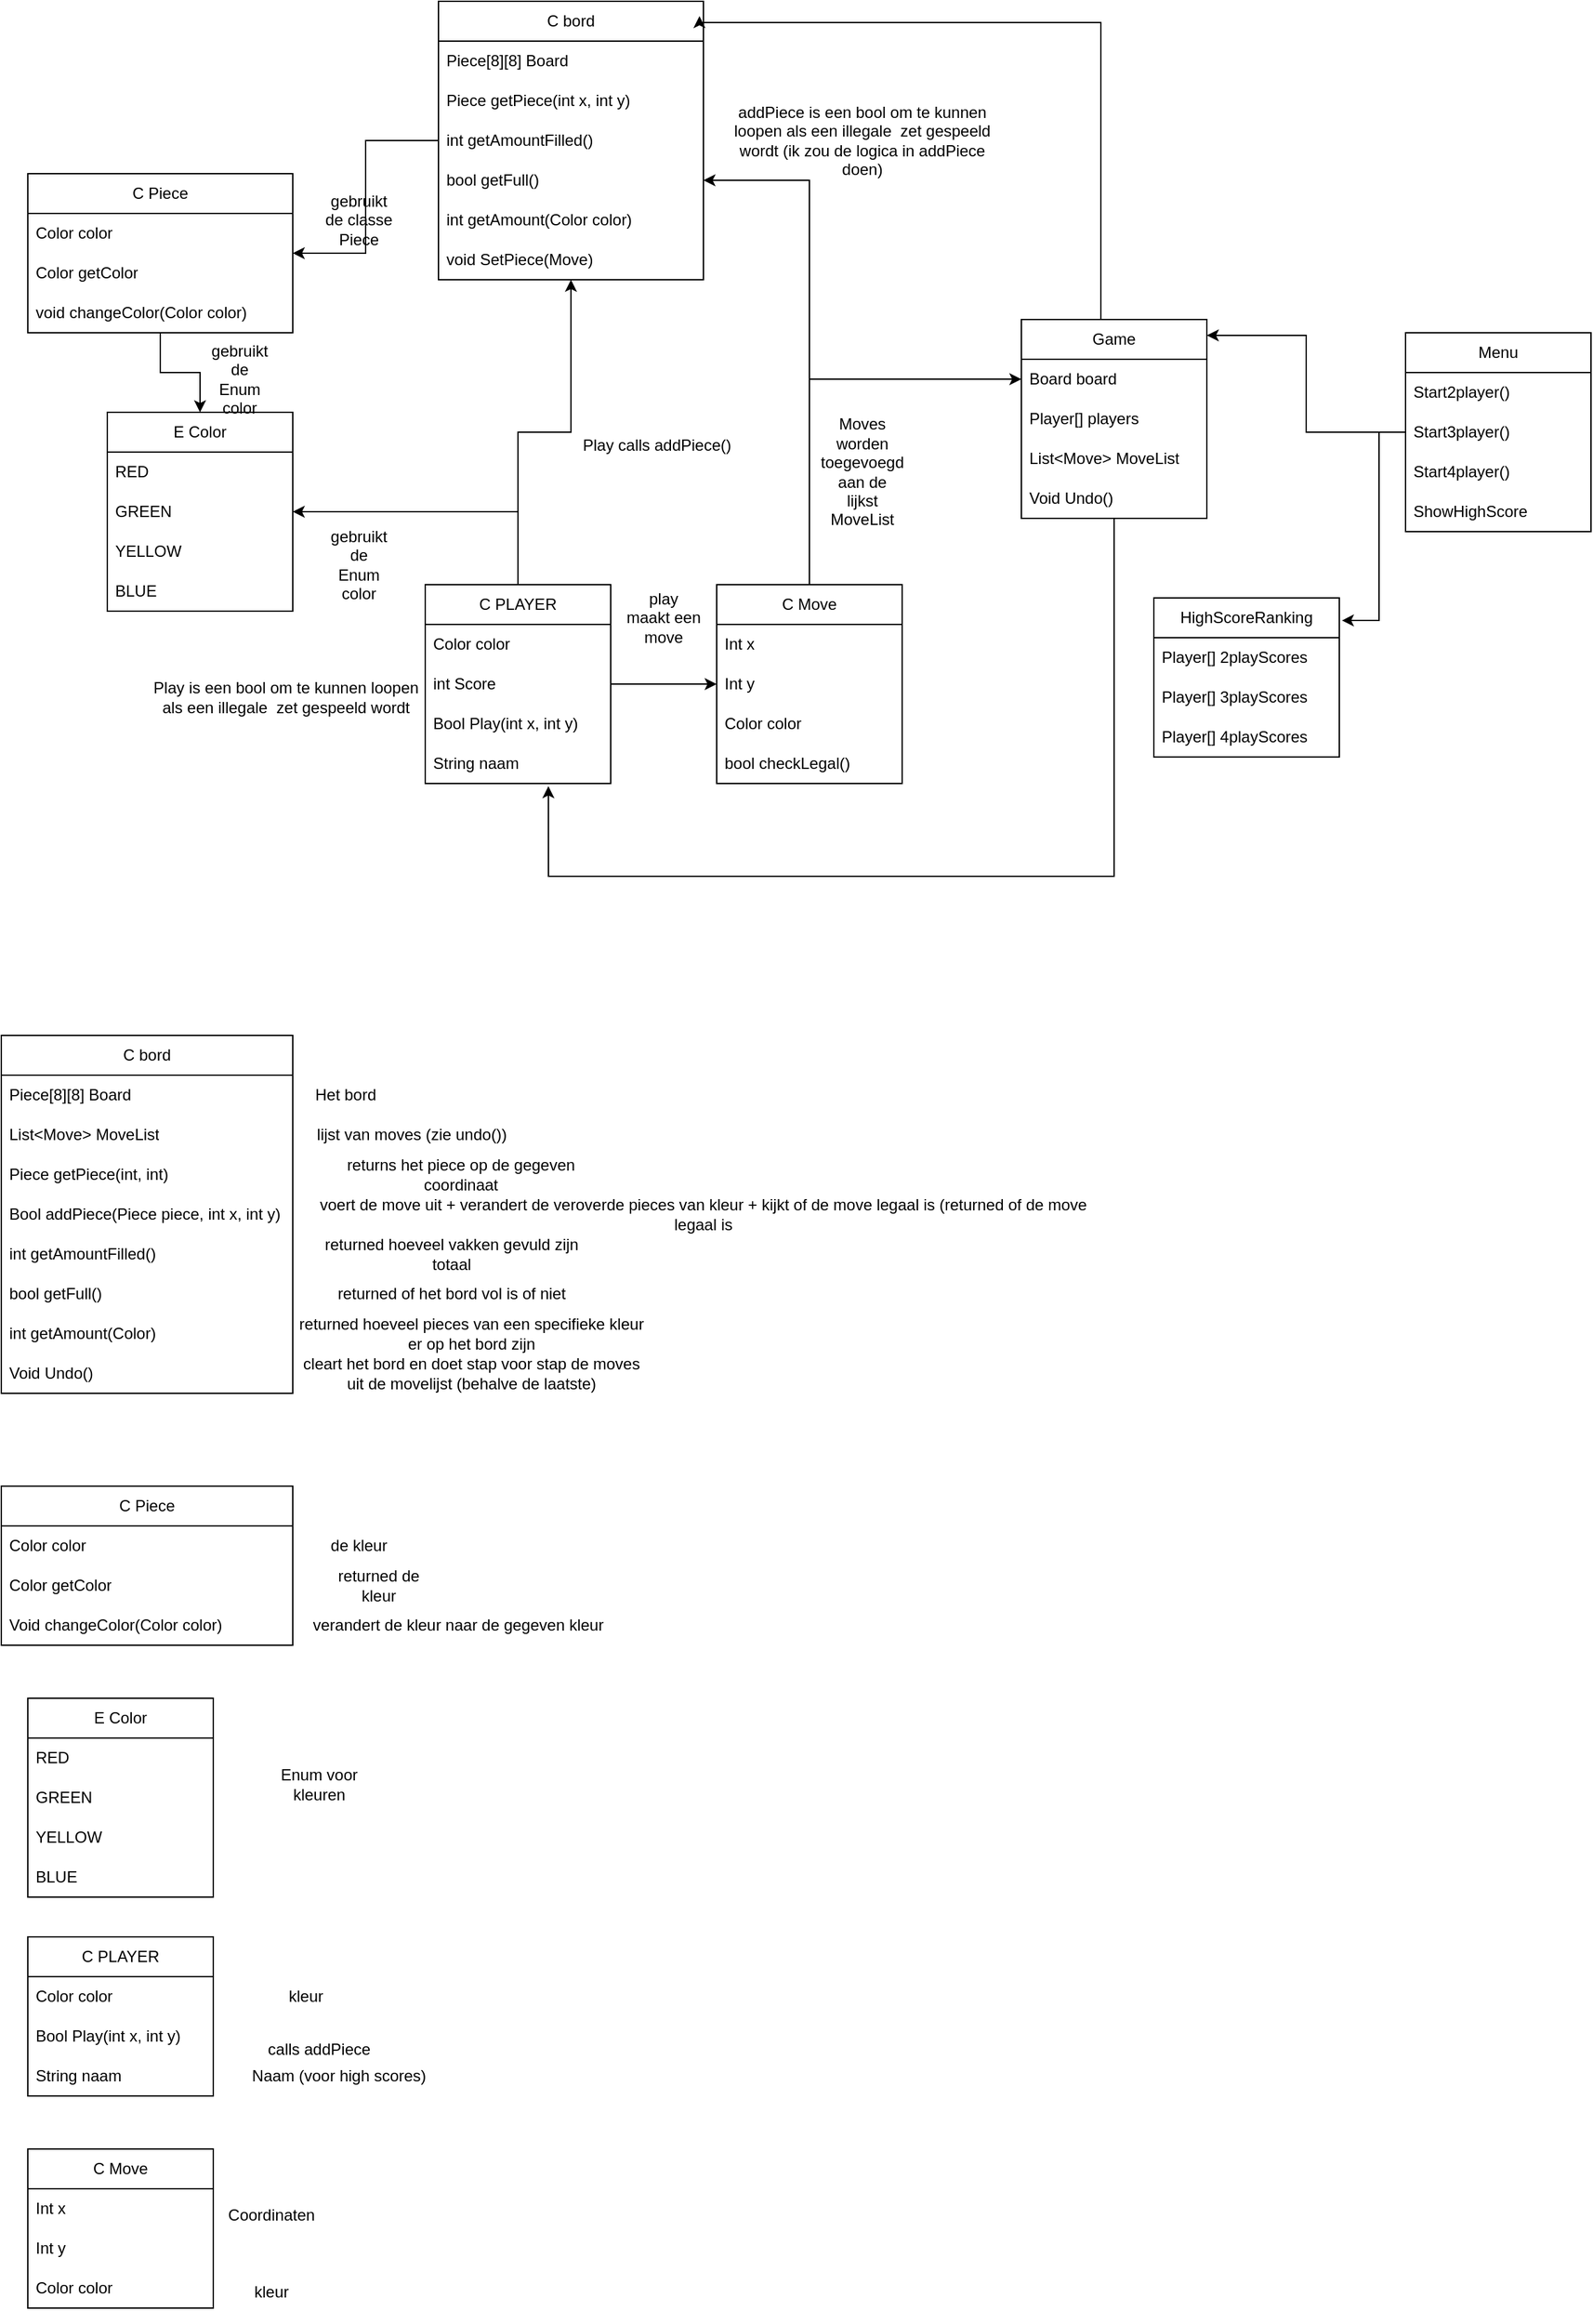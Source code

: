 <mxfile version="25.0.1">
  <diagram name="Pagina-1" id="bmRbm5KisbISFDYyVt0u">
    <mxGraphModel dx="1050" dy="626" grid="1" gridSize="10" guides="1" tooltips="1" connect="1" arrows="1" fold="1" page="1" pageScale="1" pageWidth="827" pageHeight="1169" math="0" shadow="0">
      <root>
        <mxCell id="0" />
        <mxCell id="1" parent="0" />
        <mxCell id="3ui4quVlIultQNTE18O1-8" value="" style="edgeStyle=orthogonalEdgeStyle;rounded=0;orthogonalLoop=1;jettySize=auto;html=1;" parent="1" source="3ui4quVlIultQNTE18O1-1" target="3ui4quVlIultQNTE18O1-6" edge="1">
          <mxGeometry relative="1" as="geometry" />
        </mxCell>
        <mxCell id="3ui4quVlIultQNTE18O1-1" value="C bord" style="swimlane;fontStyle=0;childLayout=stackLayout;horizontal=1;startSize=30;horizontalStack=0;resizeParent=1;resizeParentMax=0;resizeLast=0;collapsible=1;marginBottom=0;whiteSpace=wrap;html=1;" parent="1" vertex="1">
          <mxGeometry x="350" width="200" height="210" as="geometry" />
        </mxCell>
        <mxCell id="3ui4quVlIultQNTE18O1-2" value="Piece[8][8] Board" style="text;strokeColor=none;fillColor=none;align=left;verticalAlign=middle;spacingLeft=4;spacingRight=4;overflow=hidden;points=[[0,0.5],[1,0.5]];portConstraint=eastwest;rotatable=0;whiteSpace=wrap;html=1;" parent="3ui4quVlIultQNTE18O1-1" vertex="1">
          <mxGeometry y="30" width="200" height="30" as="geometry" />
        </mxCell>
        <mxCell id="3ui4quVlIultQNTE18O1-15" value="Piece getPiece(int x, int y)" style="text;strokeColor=none;fillColor=none;align=left;verticalAlign=middle;spacingLeft=4;spacingRight=4;overflow=hidden;points=[[0,0.5],[1,0.5]];portConstraint=eastwest;rotatable=0;whiteSpace=wrap;html=1;" parent="3ui4quVlIultQNTE18O1-1" vertex="1">
          <mxGeometry y="60" width="200" height="30" as="geometry" />
        </mxCell>
        <mxCell id="3ui4quVlIultQNTE18O1-35" value="int getAmountFilled()" style="text;strokeColor=none;fillColor=none;align=left;verticalAlign=middle;spacingLeft=4;spacingRight=4;overflow=hidden;points=[[0,0.5],[1,0.5]];portConstraint=eastwest;rotatable=0;whiteSpace=wrap;html=1;" parent="3ui4quVlIultQNTE18O1-1" vertex="1">
          <mxGeometry y="90" width="200" height="30" as="geometry" />
        </mxCell>
        <mxCell id="3ui4quVlIultQNTE18O1-36" value="bool getFull()" style="text;strokeColor=none;fillColor=none;align=left;verticalAlign=middle;spacingLeft=4;spacingRight=4;overflow=hidden;points=[[0,0.5],[1,0.5]];portConstraint=eastwest;rotatable=0;whiteSpace=wrap;html=1;" parent="3ui4quVlIultQNTE18O1-1" vertex="1">
          <mxGeometry y="120" width="200" height="30" as="geometry" />
        </mxCell>
        <mxCell id="3ui4quVlIultQNTE18O1-37" value="int getAmount(Color color)" style="text;strokeColor=none;fillColor=none;align=left;verticalAlign=middle;spacingLeft=4;spacingRight=4;overflow=hidden;points=[[0,0.5],[1,0.5]];portConstraint=eastwest;rotatable=0;whiteSpace=wrap;html=1;" parent="3ui4quVlIultQNTE18O1-1" vertex="1">
          <mxGeometry y="150" width="200" height="30" as="geometry" />
        </mxCell>
        <mxCell id="2oCQ8X8EeHv0G_TtLTyV-2" value="&lt;div&gt;void SetPiece(Move)&lt;/div&gt;" style="text;strokeColor=none;fillColor=none;align=left;verticalAlign=middle;spacingLeft=4;spacingRight=4;overflow=hidden;points=[[0,0.5],[1,0.5]];portConstraint=eastwest;rotatable=0;whiteSpace=wrap;html=1;" vertex="1" parent="3ui4quVlIultQNTE18O1-1">
          <mxGeometry y="180" width="200" height="30" as="geometry" />
        </mxCell>
        <mxCell id="3ui4quVlIultQNTE18O1-11" value="" style="edgeStyle=orthogonalEdgeStyle;rounded=0;orthogonalLoop=1;jettySize=auto;html=1;" parent="1" source="3ui4quVlIultQNTE18O1-6" target="3ui4quVlIultQNTE18O1-9" edge="1">
          <mxGeometry relative="1" as="geometry" />
        </mxCell>
        <mxCell id="3ui4quVlIultQNTE18O1-6" value="C Piece" style="swimlane;fontStyle=0;childLayout=stackLayout;horizontal=1;startSize=30;horizontalStack=0;resizeParent=1;resizeParentMax=0;resizeLast=0;collapsible=1;marginBottom=0;whiteSpace=wrap;html=1;" parent="1" vertex="1">
          <mxGeometry x="40" y="130" width="200" height="120" as="geometry" />
        </mxCell>
        <mxCell id="3ui4quVlIultQNTE18O1-7" value="Color color" style="text;strokeColor=none;fillColor=none;align=left;verticalAlign=middle;spacingLeft=4;spacingRight=4;overflow=hidden;points=[[0,0.5],[1,0.5]];portConstraint=eastwest;rotatable=0;whiteSpace=wrap;html=1;" parent="3ui4quVlIultQNTE18O1-6" vertex="1">
          <mxGeometry y="30" width="200" height="30" as="geometry" />
        </mxCell>
        <mxCell id="3ui4quVlIultQNTE18O1-16" value="Color getColor" style="text;strokeColor=none;fillColor=none;align=left;verticalAlign=middle;spacingLeft=4;spacingRight=4;overflow=hidden;points=[[0,0.5],[1,0.5]];portConstraint=eastwest;rotatable=0;whiteSpace=wrap;html=1;" parent="3ui4quVlIultQNTE18O1-6" vertex="1">
          <mxGeometry y="60" width="200" height="30" as="geometry" />
        </mxCell>
        <mxCell id="3ui4quVlIultQNTE18O1-84" value="void changeColor(Color color)" style="text;strokeColor=none;fillColor=none;align=left;verticalAlign=middle;spacingLeft=4;spacingRight=4;overflow=hidden;points=[[0,0.5],[1,0.5]];portConstraint=eastwest;rotatable=0;whiteSpace=wrap;html=1;" parent="3ui4quVlIultQNTE18O1-6" vertex="1">
          <mxGeometry y="90" width="200" height="30" as="geometry" />
        </mxCell>
        <mxCell id="3ui4quVlIultQNTE18O1-9" value="&lt;div&gt;E Color&lt;/div&gt;" style="swimlane;fontStyle=0;childLayout=stackLayout;horizontal=1;startSize=30;horizontalStack=0;resizeParent=1;resizeParentMax=0;resizeLast=0;collapsible=1;marginBottom=0;whiteSpace=wrap;html=1;" parent="1" vertex="1">
          <mxGeometry x="100" y="310" width="140" height="150" as="geometry" />
        </mxCell>
        <mxCell id="3ui4quVlIultQNTE18O1-10" value="RED" style="text;strokeColor=none;fillColor=none;align=left;verticalAlign=middle;spacingLeft=4;spacingRight=4;overflow=hidden;points=[[0,0.5],[1,0.5]];portConstraint=eastwest;rotatable=0;whiteSpace=wrap;html=1;" parent="3ui4quVlIultQNTE18O1-9" vertex="1">
          <mxGeometry y="30" width="140" height="30" as="geometry" />
        </mxCell>
        <mxCell id="3ui4quVlIultQNTE18O1-12" value="GREEN" style="text;strokeColor=none;fillColor=none;align=left;verticalAlign=middle;spacingLeft=4;spacingRight=4;overflow=hidden;points=[[0,0.5],[1,0.5]];portConstraint=eastwest;rotatable=0;whiteSpace=wrap;html=1;" parent="3ui4quVlIultQNTE18O1-9" vertex="1">
          <mxGeometry y="60" width="140" height="30" as="geometry" />
        </mxCell>
        <mxCell id="3ui4quVlIultQNTE18O1-13" value="YELLOW" style="text;strokeColor=none;fillColor=none;align=left;verticalAlign=middle;spacingLeft=4;spacingRight=4;overflow=hidden;points=[[0,0.5],[1,0.5]];portConstraint=eastwest;rotatable=0;whiteSpace=wrap;html=1;" parent="3ui4quVlIultQNTE18O1-9" vertex="1">
          <mxGeometry y="90" width="140" height="30" as="geometry" />
        </mxCell>
        <mxCell id="3ui4quVlIultQNTE18O1-14" value="BLUE" style="text;strokeColor=none;fillColor=none;align=left;verticalAlign=middle;spacingLeft=4;spacingRight=4;overflow=hidden;points=[[0,0.5],[1,0.5]];portConstraint=eastwest;rotatable=0;whiteSpace=wrap;html=1;" parent="3ui4quVlIultQNTE18O1-9" vertex="1">
          <mxGeometry y="120" width="140" height="30" as="geometry" />
        </mxCell>
        <mxCell id="3ui4quVlIultQNTE18O1-23" style="edgeStyle=orthogonalEdgeStyle;rounded=0;orthogonalLoop=1;jettySize=auto;html=1;" parent="1" source="3ui4quVlIultQNTE18O1-17" target="3ui4quVlIultQNTE18O1-12" edge="1">
          <mxGeometry relative="1" as="geometry" />
        </mxCell>
        <mxCell id="3ui4quVlIultQNTE18O1-42" value="" style="edgeStyle=orthogonalEdgeStyle;rounded=0;orthogonalLoop=1;jettySize=auto;html=1;" parent="1" source="3ui4quVlIultQNTE18O1-17" target="3ui4quVlIultQNTE18O1-39" edge="1">
          <mxGeometry relative="1" as="geometry" />
        </mxCell>
        <mxCell id="3ui4quVlIultQNTE18O1-53" style="edgeStyle=orthogonalEdgeStyle;rounded=0;orthogonalLoop=1;jettySize=auto;html=1;" parent="1" source="3ui4quVlIultQNTE18O1-17" target="3ui4quVlIultQNTE18O1-1" edge="1">
          <mxGeometry relative="1" as="geometry" />
        </mxCell>
        <mxCell id="3ui4quVlIultQNTE18O1-17" value="C PLAYER" style="swimlane;fontStyle=0;childLayout=stackLayout;horizontal=1;startSize=30;horizontalStack=0;resizeParent=1;resizeParentMax=0;resizeLast=0;collapsible=1;marginBottom=0;whiteSpace=wrap;html=1;" parent="1" vertex="1">
          <mxGeometry x="340" y="440" width="140" height="150" as="geometry" />
        </mxCell>
        <mxCell id="3ui4quVlIultQNTE18O1-21" value="&lt;div&gt;Color color&lt;br&gt;&lt;/div&gt;" style="text;strokeColor=none;fillColor=none;align=left;verticalAlign=middle;spacingLeft=4;spacingRight=4;overflow=hidden;points=[[0,0.5],[1,0.5]];portConstraint=eastwest;rotatable=0;whiteSpace=wrap;html=1;" parent="3ui4quVlIultQNTE18O1-17" vertex="1">
          <mxGeometry y="30" width="140" height="30" as="geometry" />
        </mxCell>
        <mxCell id="2oCQ8X8EeHv0G_TtLTyV-14" value="&lt;div&gt;int Score&lt;/div&gt;" style="text;strokeColor=none;fillColor=none;align=left;verticalAlign=middle;spacingLeft=4;spacingRight=4;overflow=hidden;points=[[0,0.5],[1,0.5]];portConstraint=eastwest;rotatable=0;whiteSpace=wrap;html=1;" vertex="1" parent="3ui4quVlIultQNTE18O1-17">
          <mxGeometry y="60" width="140" height="30" as="geometry" />
        </mxCell>
        <mxCell id="3ui4quVlIultQNTE18O1-25" value="Bool Play(int x, int y)" style="text;strokeColor=none;fillColor=none;align=left;verticalAlign=middle;spacingLeft=4;spacingRight=4;overflow=hidden;points=[[0,0.5],[1,0.5]];portConstraint=eastwest;rotatable=0;whiteSpace=wrap;html=1;" parent="3ui4quVlIultQNTE18O1-17" vertex="1">
          <mxGeometry y="90" width="140" height="30" as="geometry" />
        </mxCell>
        <mxCell id="3ui4quVlIultQNTE18O1-59" value="String naam" style="text;strokeColor=none;fillColor=none;align=left;verticalAlign=middle;spacingLeft=4;spacingRight=4;overflow=hidden;points=[[0,0.5],[1,0.5]];portConstraint=eastwest;rotatable=0;whiteSpace=wrap;html=1;" parent="3ui4quVlIultQNTE18O1-17" vertex="1">
          <mxGeometry y="120" width="140" height="30" as="geometry" />
        </mxCell>
        <mxCell id="3ui4quVlIultQNTE18O1-26" value="Play is een bool om te kunnen loopen als een illegale&amp;nbsp; zet gespeeld wordt" style="text;html=1;align=center;verticalAlign=middle;whiteSpace=wrap;rounded=0;" parent="1" vertex="1">
          <mxGeometry x="130" y="510" width="210" height="30" as="geometry" />
        </mxCell>
        <mxCell id="3ui4quVlIultQNTE18O1-30" value="addPiece is een bool om te kunnen loopen als een illegale&amp;nbsp; zet gespeeld wordt (ik zou de logica in addPiece doen)" style="text;html=1;align=center;verticalAlign=middle;whiteSpace=wrap;rounded=0;" parent="1" vertex="1">
          <mxGeometry x="565" y="90" width="210" height="30" as="geometry" />
        </mxCell>
        <mxCell id="3ui4quVlIultQNTE18O1-32" value="&lt;div&gt;gebruikt de&lt;/div&gt;&lt;div&gt;Enum color&lt;br&gt;&lt;/div&gt;" style="text;html=1;align=center;verticalAlign=middle;whiteSpace=wrap;rounded=0;" parent="1" vertex="1">
          <mxGeometry x="260" y="410" width="60" height="30" as="geometry" />
        </mxCell>
        <mxCell id="3ui4quVlIultQNTE18O1-33" value="&lt;div&gt;gebruikt de&lt;/div&gt;&lt;div&gt;Enum color&lt;br&gt;&lt;/div&gt;" style="text;html=1;align=center;verticalAlign=middle;whiteSpace=wrap;rounded=0;" parent="1" vertex="1">
          <mxGeometry x="170" y="270" width="60" height="30" as="geometry" />
        </mxCell>
        <mxCell id="3ui4quVlIultQNTE18O1-34" value="gebruikt de classe Piece" style="text;html=1;align=center;verticalAlign=middle;whiteSpace=wrap;rounded=0;" parent="1" vertex="1">
          <mxGeometry x="260" y="150" width="60" height="30" as="geometry" />
        </mxCell>
        <mxCell id="2oCQ8X8EeHv0G_TtLTyV-34" style="edgeStyle=orthogonalEdgeStyle;rounded=0;orthogonalLoop=1;jettySize=auto;html=1;entryX=1;entryY=0.5;entryDx=0;entryDy=0;" edge="1" parent="1" source="3ui4quVlIultQNTE18O1-39" target="3ui4quVlIultQNTE18O1-36">
          <mxGeometry relative="1" as="geometry" />
        </mxCell>
        <mxCell id="2oCQ8X8EeHv0G_TtLTyV-36" style="edgeStyle=orthogonalEdgeStyle;rounded=0;orthogonalLoop=1;jettySize=auto;html=1;" edge="1" parent="1" source="3ui4quVlIultQNTE18O1-39" target="2oCQ8X8EeHv0G_TtLTyV-4">
          <mxGeometry relative="1" as="geometry" />
        </mxCell>
        <mxCell id="3ui4quVlIultQNTE18O1-39" value="C Move" style="swimlane;fontStyle=0;childLayout=stackLayout;horizontal=1;startSize=30;horizontalStack=0;resizeParent=1;resizeParentMax=0;resizeLast=0;collapsible=1;marginBottom=0;whiteSpace=wrap;html=1;" parent="1" vertex="1">
          <mxGeometry x="560" y="440" width="140" height="150" as="geometry" />
        </mxCell>
        <mxCell id="3ui4quVlIultQNTE18O1-41" value="Int x" style="text;strokeColor=none;fillColor=none;align=left;verticalAlign=middle;spacingLeft=4;spacingRight=4;overflow=hidden;points=[[0,0.5],[1,0.5]];portConstraint=eastwest;rotatable=0;whiteSpace=wrap;html=1;" parent="3ui4quVlIultQNTE18O1-39" vertex="1">
          <mxGeometry y="30" width="140" height="30" as="geometry" />
        </mxCell>
        <mxCell id="3ui4quVlIultQNTE18O1-43" value="Int y" style="text;strokeColor=none;fillColor=none;align=left;verticalAlign=middle;spacingLeft=4;spacingRight=4;overflow=hidden;points=[[0,0.5],[1,0.5]];portConstraint=eastwest;rotatable=0;whiteSpace=wrap;html=1;" parent="3ui4quVlIultQNTE18O1-39" vertex="1">
          <mxGeometry y="60" width="140" height="30" as="geometry" />
        </mxCell>
        <mxCell id="3ui4quVlIultQNTE18O1-58" value="Color color" style="text;strokeColor=none;fillColor=none;align=left;verticalAlign=middle;spacingLeft=4;spacingRight=4;overflow=hidden;points=[[0,0.5],[1,0.5]];portConstraint=eastwest;rotatable=0;whiteSpace=wrap;html=1;" parent="3ui4quVlIultQNTE18O1-39" vertex="1">
          <mxGeometry y="90" width="140" height="30" as="geometry" />
        </mxCell>
        <mxCell id="2oCQ8X8EeHv0G_TtLTyV-33" value="bool checkLegal()" style="text;strokeColor=none;fillColor=none;align=left;verticalAlign=middle;spacingLeft=4;spacingRight=4;overflow=hidden;points=[[0,0.5],[1,0.5]];portConstraint=eastwest;rotatable=0;whiteSpace=wrap;html=1;" vertex="1" parent="3ui4quVlIultQNTE18O1-39">
          <mxGeometry y="120" width="140" height="30" as="geometry" />
        </mxCell>
        <mxCell id="3ui4quVlIultQNTE18O1-44" value="play maakt een move" style="text;html=1;align=center;verticalAlign=middle;whiteSpace=wrap;rounded=0;" parent="1" vertex="1">
          <mxGeometry x="490" y="450" width="60" height="30" as="geometry" />
        </mxCell>
        <mxCell id="3ui4quVlIultQNTE18O1-50" value="Play calls addPiece()" style="text;html=1;align=center;verticalAlign=middle;whiteSpace=wrap;rounded=0;" parent="1" vertex="1">
          <mxGeometry x="410" y="320" width="210" height="30" as="geometry" />
        </mxCell>
        <mxCell id="3ui4quVlIultQNTE18O1-57" value="Moves worden toegevoegd aan de lijkst MoveList" style="text;html=1;align=center;verticalAlign=middle;whiteSpace=wrap;rounded=0;" parent="1" vertex="1">
          <mxGeometry x="640" y="340" width="60" height="30" as="geometry" />
        </mxCell>
        <mxCell id="3ui4quVlIultQNTE18O1-60" value="C bord" style="swimlane;fontStyle=0;childLayout=stackLayout;horizontal=1;startSize=30;horizontalStack=0;resizeParent=1;resizeParentMax=0;resizeLast=0;collapsible=1;marginBottom=0;whiteSpace=wrap;html=1;" parent="1" vertex="1">
          <mxGeometry x="20" y="780" width="220" height="270" as="geometry" />
        </mxCell>
        <mxCell id="3ui4quVlIultQNTE18O1-61" value="Piece[8][8] Board" style="text;strokeColor=none;fillColor=none;align=left;verticalAlign=middle;spacingLeft=4;spacingRight=4;overflow=hidden;points=[[0,0.5],[1,0.5]];portConstraint=eastwest;rotatable=0;whiteSpace=wrap;html=1;" parent="3ui4quVlIultQNTE18O1-60" vertex="1">
          <mxGeometry y="30" width="220" height="30" as="geometry" />
        </mxCell>
        <mxCell id="3ui4quVlIultQNTE18O1-62" value="List&amp;lt;Move&amp;gt; MoveList" style="text;strokeColor=none;fillColor=none;align=left;verticalAlign=middle;spacingLeft=4;spacingRight=4;overflow=hidden;points=[[0,0.5],[1,0.5]];portConstraint=eastwest;rotatable=0;whiteSpace=wrap;html=1;" parent="3ui4quVlIultQNTE18O1-60" vertex="1">
          <mxGeometry y="60" width="220" height="30" as="geometry" />
        </mxCell>
        <mxCell id="3ui4quVlIultQNTE18O1-63" value="Piece getPiece(int, int)" style="text;strokeColor=none;fillColor=none;align=left;verticalAlign=middle;spacingLeft=4;spacingRight=4;overflow=hidden;points=[[0,0.5],[1,0.5]];portConstraint=eastwest;rotatable=0;whiteSpace=wrap;html=1;" parent="3ui4quVlIultQNTE18O1-60" vertex="1">
          <mxGeometry y="90" width="220" height="30" as="geometry" />
        </mxCell>
        <mxCell id="3ui4quVlIultQNTE18O1-64" value="Bool addPiece(Piece piece, int x, int y)" style="text;strokeColor=none;fillColor=none;align=left;verticalAlign=middle;spacingLeft=4;spacingRight=4;overflow=hidden;points=[[0,0.5],[1,0.5]];portConstraint=eastwest;rotatable=0;whiteSpace=wrap;html=1;" parent="3ui4quVlIultQNTE18O1-60" vertex="1">
          <mxGeometry y="120" width="220" height="30" as="geometry" />
        </mxCell>
        <mxCell id="3ui4quVlIultQNTE18O1-65" value="int getAmountFilled()" style="text;strokeColor=none;fillColor=none;align=left;verticalAlign=middle;spacingLeft=4;spacingRight=4;overflow=hidden;points=[[0,0.5],[1,0.5]];portConstraint=eastwest;rotatable=0;whiteSpace=wrap;html=1;" parent="3ui4quVlIultQNTE18O1-60" vertex="1">
          <mxGeometry y="150" width="220" height="30" as="geometry" />
        </mxCell>
        <mxCell id="3ui4quVlIultQNTE18O1-66" value="bool getFull()" style="text;strokeColor=none;fillColor=none;align=left;verticalAlign=middle;spacingLeft=4;spacingRight=4;overflow=hidden;points=[[0,0.5],[1,0.5]];portConstraint=eastwest;rotatable=0;whiteSpace=wrap;html=1;" parent="3ui4quVlIultQNTE18O1-60" vertex="1">
          <mxGeometry y="180" width="220" height="30" as="geometry" />
        </mxCell>
        <mxCell id="3ui4quVlIultQNTE18O1-67" value="int getAmount(Color)" style="text;strokeColor=none;fillColor=none;align=left;verticalAlign=middle;spacingLeft=4;spacingRight=4;overflow=hidden;points=[[0,0.5],[1,0.5]];portConstraint=eastwest;rotatable=0;whiteSpace=wrap;html=1;" parent="3ui4quVlIultQNTE18O1-60" vertex="1">
          <mxGeometry y="210" width="220" height="30" as="geometry" />
        </mxCell>
        <mxCell id="3ui4quVlIultQNTE18O1-68" value="Void Undo()" style="text;strokeColor=none;fillColor=none;align=left;verticalAlign=middle;spacingLeft=4;spacingRight=4;overflow=hidden;points=[[0,0.5],[1,0.5]];portConstraint=eastwest;rotatable=0;whiteSpace=wrap;html=1;" parent="3ui4quVlIultQNTE18O1-60" vertex="1">
          <mxGeometry y="240" width="220" height="30" as="geometry" />
        </mxCell>
        <mxCell id="3ui4quVlIultQNTE18O1-70" value="Het bord" style="text;html=1;align=center;verticalAlign=middle;whiteSpace=wrap;rounded=0;" parent="1" vertex="1">
          <mxGeometry x="250" y="810" width="60" height="30" as="geometry" />
        </mxCell>
        <mxCell id="3ui4quVlIultQNTE18O1-71" value="lijst van moves (zie undo())" style="text;html=1;align=center;verticalAlign=middle;whiteSpace=wrap;rounded=0;" parent="1" vertex="1">
          <mxGeometry x="250" y="840" width="160" height="30" as="geometry" />
        </mxCell>
        <mxCell id="3ui4quVlIultQNTE18O1-73" value="returns het piece op de gegeven coordinaat" style="text;html=1;align=center;verticalAlign=middle;whiteSpace=wrap;rounded=0;" parent="1" vertex="1">
          <mxGeometry x="254" y="870" width="226" height="30" as="geometry" />
        </mxCell>
        <mxCell id="3ui4quVlIultQNTE18O1-75" value="voert de move uit + verandert de veroverde pieces van kleur + kijkt of de move legaal is (returned of de move legaal is" style="text;html=1;align=center;verticalAlign=middle;whiteSpace=wrap;rounded=0;" parent="1" vertex="1">
          <mxGeometry x="250" y="900" width="600" height="30" as="geometry" />
        </mxCell>
        <mxCell id="3ui4quVlIultQNTE18O1-76" value="returned hoeveel vakken gevuld zijn totaal" style="text;html=1;align=center;verticalAlign=middle;whiteSpace=wrap;rounded=0;" parent="1" vertex="1">
          <mxGeometry x="250" y="930" width="220" height="30" as="geometry" />
        </mxCell>
        <mxCell id="3ui4quVlIultQNTE18O1-77" value="returned of het bord vol is of niet" style="text;html=1;align=center;verticalAlign=middle;whiteSpace=wrap;rounded=0;" parent="1" vertex="1">
          <mxGeometry x="250" y="960" width="220" height="30" as="geometry" />
        </mxCell>
        <mxCell id="3ui4quVlIultQNTE18O1-78" value="returned hoeveel pieces van een specifieke kleur er op het bord zijn" style="text;html=1;align=center;verticalAlign=middle;whiteSpace=wrap;rounded=0;" parent="1" vertex="1">
          <mxGeometry x="240" y="990" width="270" height="30" as="geometry" />
        </mxCell>
        <mxCell id="3ui4quVlIultQNTE18O1-79" value="cleart het bord en doet stap voor stap de moves uit de movelijst (behalve de laatste)" style="text;html=1;align=center;verticalAlign=middle;whiteSpace=wrap;rounded=0;" parent="1" vertex="1">
          <mxGeometry x="240" y="1020" width="270" height="30" as="geometry" />
        </mxCell>
        <mxCell id="3ui4quVlIultQNTE18O1-80" value="C Piece" style="swimlane;fontStyle=0;childLayout=stackLayout;horizontal=1;startSize=30;horizontalStack=0;resizeParent=1;resizeParentMax=0;resizeLast=0;collapsible=1;marginBottom=0;whiteSpace=wrap;html=1;" parent="1" vertex="1">
          <mxGeometry x="20" y="1120" width="220" height="120" as="geometry" />
        </mxCell>
        <mxCell id="3ui4quVlIultQNTE18O1-81" value="Color color" style="text;strokeColor=none;fillColor=none;align=left;verticalAlign=middle;spacingLeft=4;spacingRight=4;overflow=hidden;points=[[0,0.5],[1,0.5]];portConstraint=eastwest;rotatable=0;whiteSpace=wrap;html=1;" parent="3ui4quVlIultQNTE18O1-80" vertex="1">
          <mxGeometry y="30" width="220" height="30" as="geometry" />
        </mxCell>
        <mxCell id="3ui4quVlIultQNTE18O1-82" value="Color getColor" style="text;strokeColor=none;fillColor=none;align=left;verticalAlign=middle;spacingLeft=4;spacingRight=4;overflow=hidden;points=[[0,0.5],[1,0.5]];portConstraint=eastwest;rotatable=0;whiteSpace=wrap;html=1;" parent="3ui4quVlIultQNTE18O1-80" vertex="1">
          <mxGeometry y="60" width="220" height="30" as="geometry" />
        </mxCell>
        <mxCell id="3ui4quVlIultQNTE18O1-85" value="Void changeColor(Color color)" style="text;strokeColor=none;fillColor=none;align=left;verticalAlign=middle;spacingLeft=4;spacingRight=4;overflow=hidden;points=[[0,0.5],[1,0.5]];portConstraint=eastwest;rotatable=0;whiteSpace=wrap;html=1;" parent="3ui4quVlIultQNTE18O1-80" vertex="1">
          <mxGeometry y="90" width="220" height="30" as="geometry" />
        </mxCell>
        <mxCell id="3ui4quVlIultQNTE18O1-83" value="de kleur" style="text;html=1;align=center;verticalAlign=middle;whiteSpace=wrap;rounded=0;" parent="1" vertex="1">
          <mxGeometry x="260" y="1150" width="60" height="30" as="geometry" />
        </mxCell>
        <mxCell id="3ui4quVlIultQNTE18O1-86" value="returned de kleur" style="text;html=1;align=center;verticalAlign=middle;whiteSpace=wrap;rounded=0;" parent="1" vertex="1">
          <mxGeometry x="260" y="1180" width="90" height="30" as="geometry" />
        </mxCell>
        <mxCell id="3ui4quVlIultQNTE18O1-87" value="verandert de kleur naar de gegeven kleur" style="text;html=1;align=center;verticalAlign=middle;whiteSpace=wrap;rounded=0;" parent="1" vertex="1">
          <mxGeometry x="250" y="1210" width="230" height="30" as="geometry" />
        </mxCell>
        <mxCell id="3ui4quVlIultQNTE18O1-90" value="&lt;div&gt;E Color&lt;/div&gt;" style="swimlane;fontStyle=0;childLayout=stackLayout;horizontal=1;startSize=30;horizontalStack=0;resizeParent=1;resizeParentMax=0;resizeLast=0;collapsible=1;marginBottom=0;whiteSpace=wrap;html=1;" parent="1" vertex="1">
          <mxGeometry x="40" y="1280" width="140" height="150" as="geometry" />
        </mxCell>
        <mxCell id="3ui4quVlIultQNTE18O1-91" value="RED" style="text;strokeColor=none;fillColor=none;align=left;verticalAlign=middle;spacingLeft=4;spacingRight=4;overflow=hidden;points=[[0,0.5],[1,0.5]];portConstraint=eastwest;rotatable=0;whiteSpace=wrap;html=1;" parent="3ui4quVlIultQNTE18O1-90" vertex="1">
          <mxGeometry y="30" width="140" height="30" as="geometry" />
        </mxCell>
        <mxCell id="3ui4quVlIultQNTE18O1-92" value="GREEN" style="text;strokeColor=none;fillColor=none;align=left;verticalAlign=middle;spacingLeft=4;spacingRight=4;overflow=hidden;points=[[0,0.5],[1,0.5]];portConstraint=eastwest;rotatable=0;whiteSpace=wrap;html=1;" parent="3ui4quVlIultQNTE18O1-90" vertex="1">
          <mxGeometry y="60" width="140" height="30" as="geometry" />
        </mxCell>
        <mxCell id="3ui4quVlIultQNTE18O1-93" value="YELLOW" style="text;strokeColor=none;fillColor=none;align=left;verticalAlign=middle;spacingLeft=4;spacingRight=4;overflow=hidden;points=[[0,0.5],[1,0.5]];portConstraint=eastwest;rotatable=0;whiteSpace=wrap;html=1;" parent="3ui4quVlIultQNTE18O1-90" vertex="1">
          <mxGeometry y="90" width="140" height="30" as="geometry" />
        </mxCell>
        <mxCell id="3ui4quVlIultQNTE18O1-94" value="BLUE" style="text;strokeColor=none;fillColor=none;align=left;verticalAlign=middle;spacingLeft=4;spacingRight=4;overflow=hidden;points=[[0,0.5],[1,0.5]];portConstraint=eastwest;rotatable=0;whiteSpace=wrap;html=1;" parent="3ui4quVlIultQNTE18O1-90" vertex="1">
          <mxGeometry y="120" width="140" height="30" as="geometry" />
        </mxCell>
        <mxCell id="3ui4quVlIultQNTE18O1-95" value="Enum voor kleuren" style="text;html=1;align=center;verticalAlign=middle;whiteSpace=wrap;rounded=0;" parent="1" vertex="1">
          <mxGeometry x="210" y="1290" width="100" height="110" as="geometry" />
        </mxCell>
        <mxCell id="3ui4quVlIultQNTE18O1-96" value="C PLAYER" style="swimlane;fontStyle=0;childLayout=stackLayout;horizontal=1;startSize=30;horizontalStack=0;resizeParent=1;resizeParentMax=0;resizeLast=0;collapsible=1;marginBottom=0;whiteSpace=wrap;html=1;" parent="1" vertex="1">
          <mxGeometry x="40" y="1460" width="140" height="120" as="geometry" />
        </mxCell>
        <mxCell id="3ui4quVlIultQNTE18O1-97" value="&lt;div&gt;Color color&lt;br&gt;&lt;/div&gt;" style="text;strokeColor=none;fillColor=none;align=left;verticalAlign=middle;spacingLeft=4;spacingRight=4;overflow=hidden;points=[[0,0.5],[1,0.5]];portConstraint=eastwest;rotatable=0;whiteSpace=wrap;html=1;" parent="3ui4quVlIultQNTE18O1-96" vertex="1">
          <mxGeometry y="30" width="140" height="30" as="geometry" />
        </mxCell>
        <mxCell id="3ui4quVlIultQNTE18O1-98" value="Bool Play(int x, int y)" style="text;strokeColor=none;fillColor=none;align=left;verticalAlign=middle;spacingLeft=4;spacingRight=4;overflow=hidden;points=[[0,0.5],[1,0.5]];portConstraint=eastwest;rotatable=0;whiteSpace=wrap;html=1;" parent="3ui4quVlIultQNTE18O1-96" vertex="1">
          <mxGeometry y="60" width="140" height="30" as="geometry" />
        </mxCell>
        <mxCell id="3ui4quVlIultQNTE18O1-99" value="String naam" style="text;strokeColor=none;fillColor=none;align=left;verticalAlign=middle;spacingLeft=4;spacingRight=4;overflow=hidden;points=[[0,0.5],[1,0.5]];portConstraint=eastwest;rotatable=0;whiteSpace=wrap;html=1;" parent="3ui4quVlIultQNTE18O1-96" vertex="1">
          <mxGeometry y="90" width="140" height="30" as="geometry" />
        </mxCell>
        <mxCell id="3ui4quVlIultQNTE18O1-100" value="kleur" style="text;html=1;align=center;verticalAlign=middle;whiteSpace=wrap;rounded=0;" parent="1" vertex="1">
          <mxGeometry x="200" y="1490" width="100" height="30" as="geometry" />
        </mxCell>
        <mxCell id="3ui4quVlIultQNTE18O1-101" value="Naam (voor high scores)" style="text;html=1;align=center;verticalAlign=middle;whiteSpace=wrap;rounded=0;" parent="1" vertex="1">
          <mxGeometry x="200" y="1550" width="150" height="30" as="geometry" />
        </mxCell>
        <mxCell id="3ui4quVlIultQNTE18O1-103" value="calls addPiece" style="text;html=1;align=center;verticalAlign=middle;whiteSpace=wrap;rounded=0;" parent="1" vertex="1">
          <mxGeometry x="210" y="1530" width="100" height="30" as="geometry" />
        </mxCell>
        <mxCell id="3ui4quVlIultQNTE18O1-104" value="C Move" style="swimlane;fontStyle=0;childLayout=stackLayout;horizontal=1;startSize=30;horizontalStack=0;resizeParent=1;resizeParentMax=0;resizeLast=0;collapsible=1;marginBottom=0;whiteSpace=wrap;html=1;" parent="1" vertex="1">
          <mxGeometry x="40" y="1620" width="140" height="120" as="geometry" />
        </mxCell>
        <mxCell id="3ui4quVlIultQNTE18O1-105" value="Int x" style="text;strokeColor=none;fillColor=none;align=left;verticalAlign=middle;spacingLeft=4;spacingRight=4;overflow=hidden;points=[[0,0.5],[1,0.5]];portConstraint=eastwest;rotatable=0;whiteSpace=wrap;html=1;" parent="3ui4quVlIultQNTE18O1-104" vertex="1">
          <mxGeometry y="30" width="140" height="30" as="geometry" />
        </mxCell>
        <mxCell id="3ui4quVlIultQNTE18O1-106" value="Int y" style="text;strokeColor=none;fillColor=none;align=left;verticalAlign=middle;spacingLeft=4;spacingRight=4;overflow=hidden;points=[[0,0.5],[1,0.5]];portConstraint=eastwest;rotatable=0;whiteSpace=wrap;html=1;" parent="3ui4quVlIultQNTE18O1-104" vertex="1">
          <mxGeometry y="60" width="140" height="30" as="geometry" />
        </mxCell>
        <mxCell id="3ui4quVlIultQNTE18O1-107" value="Color color" style="text;strokeColor=none;fillColor=none;align=left;verticalAlign=middle;spacingLeft=4;spacingRight=4;overflow=hidden;points=[[0,0.5],[1,0.5]];portConstraint=eastwest;rotatable=0;whiteSpace=wrap;html=1;" parent="3ui4quVlIultQNTE18O1-104" vertex="1">
          <mxGeometry y="90" width="140" height="30" as="geometry" />
        </mxCell>
        <mxCell id="3ui4quVlIultQNTE18O1-108" value="&lt;div&gt;Coordinaten&lt;/div&gt;&lt;div&gt;&lt;br&gt;&lt;/div&gt;&lt;div&gt;&lt;br&gt;&lt;/div&gt;&lt;div&gt;&lt;br&gt;&lt;/div&gt;&lt;div&gt;kleur&lt;br&gt;&lt;/div&gt;&lt;div&gt;&lt;br&gt;&lt;/div&gt;" style="text;html=1;align=center;verticalAlign=middle;whiteSpace=wrap;rounded=0;" parent="1" vertex="1">
          <mxGeometry x="179" y="1661" width="90" height="90" as="geometry" />
        </mxCell>
        <mxCell id="2oCQ8X8EeHv0G_TtLTyV-3" value="Game" style="swimlane;fontStyle=0;childLayout=stackLayout;horizontal=1;startSize=30;horizontalStack=0;resizeParent=1;resizeParentMax=0;resizeLast=0;collapsible=1;marginBottom=0;whiteSpace=wrap;html=1;" vertex="1" parent="1">
          <mxGeometry x="790" y="240" width="140" height="150" as="geometry" />
        </mxCell>
        <mxCell id="2oCQ8X8EeHv0G_TtLTyV-4" value="&lt;div&gt;Board board&lt;/div&gt;" style="text;strokeColor=none;fillColor=none;align=left;verticalAlign=middle;spacingLeft=4;spacingRight=4;overflow=hidden;points=[[0,0.5],[1,0.5]];portConstraint=eastwest;rotatable=0;whiteSpace=wrap;html=1;" vertex="1" parent="2oCQ8X8EeHv0G_TtLTyV-3">
          <mxGeometry y="30" width="140" height="30" as="geometry" />
        </mxCell>
        <mxCell id="2oCQ8X8EeHv0G_TtLTyV-8" value="Player[] players" style="text;strokeColor=none;fillColor=none;align=left;verticalAlign=middle;spacingLeft=4;spacingRight=4;overflow=hidden;points=[[0,0.5],[1,0.5]];portConstraint=eastwest;rotatable=0;whiteSpace=wrap;html=1;" vertex="1" parent="2oCQ8X8EeHv0G_TtLTyV-3">
          <mxGeometry y="60" width="140" height="30" as="geometry" />
        </mxCell>
        <mxCell id="3ui4quVlIultQNTE18O1-45" value="List&amp;lt;Move&amp;gt; MoveList" style="text;strokeColor=none;fillColor=none;align=left;verticalAlign=middle;spacingLeft=4;spacingRight=4;overflow=hidden;points=[[0,0.5],[1,0.5]];portConstraint=eastwest;rotatable=0;whiteSpace=wrap;html=1;" parent="2oCQ8X8EeHv0G_TtLTyV-3" vertex="1">
          <mxGeometry y="90" width="140" height="30" as="geometry" />
        </mxCell>
        <mxCell id="3ui4quVlIultQNTE18O1-52" value="Void Undo()" style="text;strokeColor=none;fillColor=none;align=left;verticalAlign=middle;spacingLeft=4;spacingRight=4;overflow=hidden;points=[[0,0.5],[1,0.5]];portConstraint=eastwest;rotatable=0;whiteSpace=wrap;html=1;" parent="2oCQ8X8EeHv0G_TtLTyV-3" vertex="1">
          <mxGeometry y="120" width="140" height="30" as="geometry" />
        </mxCell>
        <mxCell id="2oCQ8X8EeHv0G_TtLTyV-10" style="edgeStyle=orthogonalEdgeStyle;rounded=0;orthogonalLoop=1;jettySize=auto;html=1;entryX=0.985;entryY=0.053;entryDx=0;entryDy=0;entryPerimeter=0;" edge="1" parent="1" source="2oCQ8X8EeHv0G_TtLTyV-3" target="3ui4quVlIultQNTE18O1-1">
          <mxGeometry relative="1" as="geometry">
            <Array as="points">
              <mxPoint x="850" y="16" />
            </Array>
          </mxGeometry>
        </mxCell>
        <mxCell id="2oCQ8X8EeHv0G_TtLTyV-11" style="edgeStyle=orthogonalEdgeStyle;rounded=0;orthogonalLoop=1;jettySize=auto;html=1;entryX=0.664;entryY=1.067;entryDx=0;entryDy=0;entryPerimeter=0;" edge="1" parent="1" source="2oCQ8X8EeHv0G_TtLTyV-3" target="3ui4quVlIultQNTE18O1-59">
          <mxGeometry relative="1" as="geometry">
            <mxPoint x="450" y="570" as="targetPoint" />
            <Array as="points">
              <mxPoint x="860" y="660" />
              <mxPoint x="433" y="660" />
            </Array>
          </mxGeometry>
        </mxCell>
        <mxCell id="2oCQ8X8EeHv0G_TtLTyV-16" value="HighScoreRanking" style="swimlane;fontStyle=0;childLayout=stackLayout;horizontal=1;startSize=30;horizontalStack=0;resizeParent=1;resizeParentMax=0;resizeLast=0;collapsible=1;marginBottom=0;whiteSpace=wrap;html=1;" vertex="1" parent="1">
          <mxGeometry x="890" y="450" width="140" height="120" as="geometry" />
        </mxCell>
        <mxCell id="2oCQ8X8EeHv0G_TtLTyV-19" value="Player[] 2playScores" style="text;strokeColor=none;fillColor=none;align=left;verticalAlign=middle;spacingLeft=4;spacingRight=4;overflow=hidden;points=[[0,0.5],[1,0.5]];portConstraint=eastwest;rotatable=0;whiteSpace=wrap;html=1;" vertex="1" parent="2oCQ8X8EeHv0G_TtLTyV-16">
          <mxGeometry y="30" width="140" height="30" as="geometry" />
        </mxCell>
        <mxCell id="2oCQ8X8EeHv0G_TtLTyV-21" value="Player[] 3playScores" style="text;strokeColor=none;fillColor=none;align=left;verticalAlign=middle;spacingLeft=4;spacingRight=4;overflow=hidden;points=[[0,0.5],[1,0.5]];portConstraint=eastwest;rotatable=0;whiteSpace=wrap;html=1;" vertex="1" parent="2oCQ8X8EeHv0G_TtLTyV-16">
          <mxGeometry y="60" width="140" height="30" as="geometry" />
        </mxCell>
        <mxCell id="2oCQ8X8EeHv0G_TtLTyV-22" value="Player[] 4playScores" style="text;strokeColor=none;fillColor=none;align=left;verticalAlign=middle;spacingLeft=4;spacingRight=4;overflow=hidden;points=[[0,0.5],[1,0.5]];portConstraint=eastwest;rotatable=0;whiteSpace=wrap;html=1;" vertex="1" parent="2oCQ8X8EeHv0G_TtLTyV-16">
          <mxGeometry y="90" width="140" height="30" as="geometry" />
        </mxCell>
        <mxCell id="2oCQ8X8EeHv0G_TtLTyV-23" value="Menu" style="swimlane;fontStyle=0;childLayout=stackLayout;horizontal=1;startSize=30;horizontalStack=0;resizeParent=1;resizeParentMax=0;resizeLast=0;collapsible=1;marginBottom=0;whiteSpace=wrap;html=1;" vertex="1" parent="1">
          <mxGeometry x="1080" y="250" width="140" height="150" as="geometry" />
        </mxCell>
        <mxCell id="2oCQ8X8EeHv0G_TtLTyV-26" value="Start2player()" style="text;strokeColor=none;fillColor=none;align=left;verticalAlign=middle;spacingLeft=4;spacingRight=4;overflow=hidden;points=[[0,0.5],[1,0.5]];portConstraint=eastwest;rotatable=0;whiteSpace=wrap;html=1;" vertex="1" parent="2oCQ8X8EeHv0G_TtLTyV-23">
          <mxGeometry y="30" width="140" height="30" as="geometry" />
        </mxCell>
        <mxCell id="2oCQ8X8EeHv0G_TtLTyV-28" value="Start3player()" style="text;strokeColor=none;fillColor=none;align=left;verticalAlign=middle;spacingLeft=4;spacingRight=4;overflow=hidden;points=[[0,0.5],[1,0.5]];portConstraint=eastwest;rotatable=0;whiteSpace=wrap;html=1;" vertex="1" parent="2oCQ8X8EeHv0G_TtLTyV-23">
          <mxGeometry y="60" width="140" height="30" as="geometry" />
        </mxCell>
        <mxCell id="2oCQ8X8EeHv0G_TtLTyV-29" value="Start4player()" style="text;strokeColor=none;fillColor=none;align=left;verticalAlign=middle;spacingLeft=4;spacingRight=4;overflow=hidden;points=[[0,0.5],[1,0.5]];portConstraint=eastwest;rotatable=0;whiteSpace=wrap;html=1;" vertex="1" parent="2oCQ8X8EeHv0G_TtLTyV-23">
          <mxGeometry y="90" width="140" height="30" as="geometry" />
        </mxCell>
        <mxCell id="2oCQ8X8EeHv0G_TtLTyV-30" value="ShowHighScore" style="text;strokeColor=none;fillColor=none;align=left;verticalAlign=middle;spacingLeft=4;spacingRight=4;overflow=hidden;points=[[0,0.5],[1,0.5]];portConstraint=eastwest;rotatable=0;whiteSpace=wrap;html=1;" vertex="1" parent="2oCQ8X8EeHv0G_TtLTyV-23">
          <mxGeometry y="120" width="140" height="30" as="geometry" />
        </mxCell>
        <mxCell id="2oCQ8X8EeHv0G_TtLTyV-31" style="edgeStyle=orthogonalEdgeStyle;rounded=0;orthogonalLoop=1;jettySize=auto;html=1;entryX=1;entryY=0.08;entryDx=0;entryDy=0;entryPerimeter=0;" edge="1" parent="1" source="2oCQ8X8EeHv0G_TtLTyV-23" target="2oCQ8X8EeHv0G_TtLTyV-3">
          <mxGeometry relative="1" as="geometry" />
        </mxCell>
        <mxCell id="2oCQ8X8EeHv0G_TtLTyV-32" style="edgeStyle=orthogonalEdgeStyle;rounded=0;orthogonalLoop=1;jettySize=auto;html=1;entryX=1.014;entryY=0.142;entryDx=0;entryDy=0;entryPerimeter=0;" edge="1" parent="1" source="2oCQ8X8EeHv0G_TtLTyV-23" target="2oCQ8X8EeHv0G_TtLTyV-16">
          <mxGeometry relative="1" as="geometry">
            <Array as="points">
              <mxPoint x="1060" y="325" />
              <mxPoint x="1060" y="467" />
            </Array>
          </mxGeometry>
        </mxCell>
      </root>
    </mxGraphModel>
  </diagram>
</mxfile>
